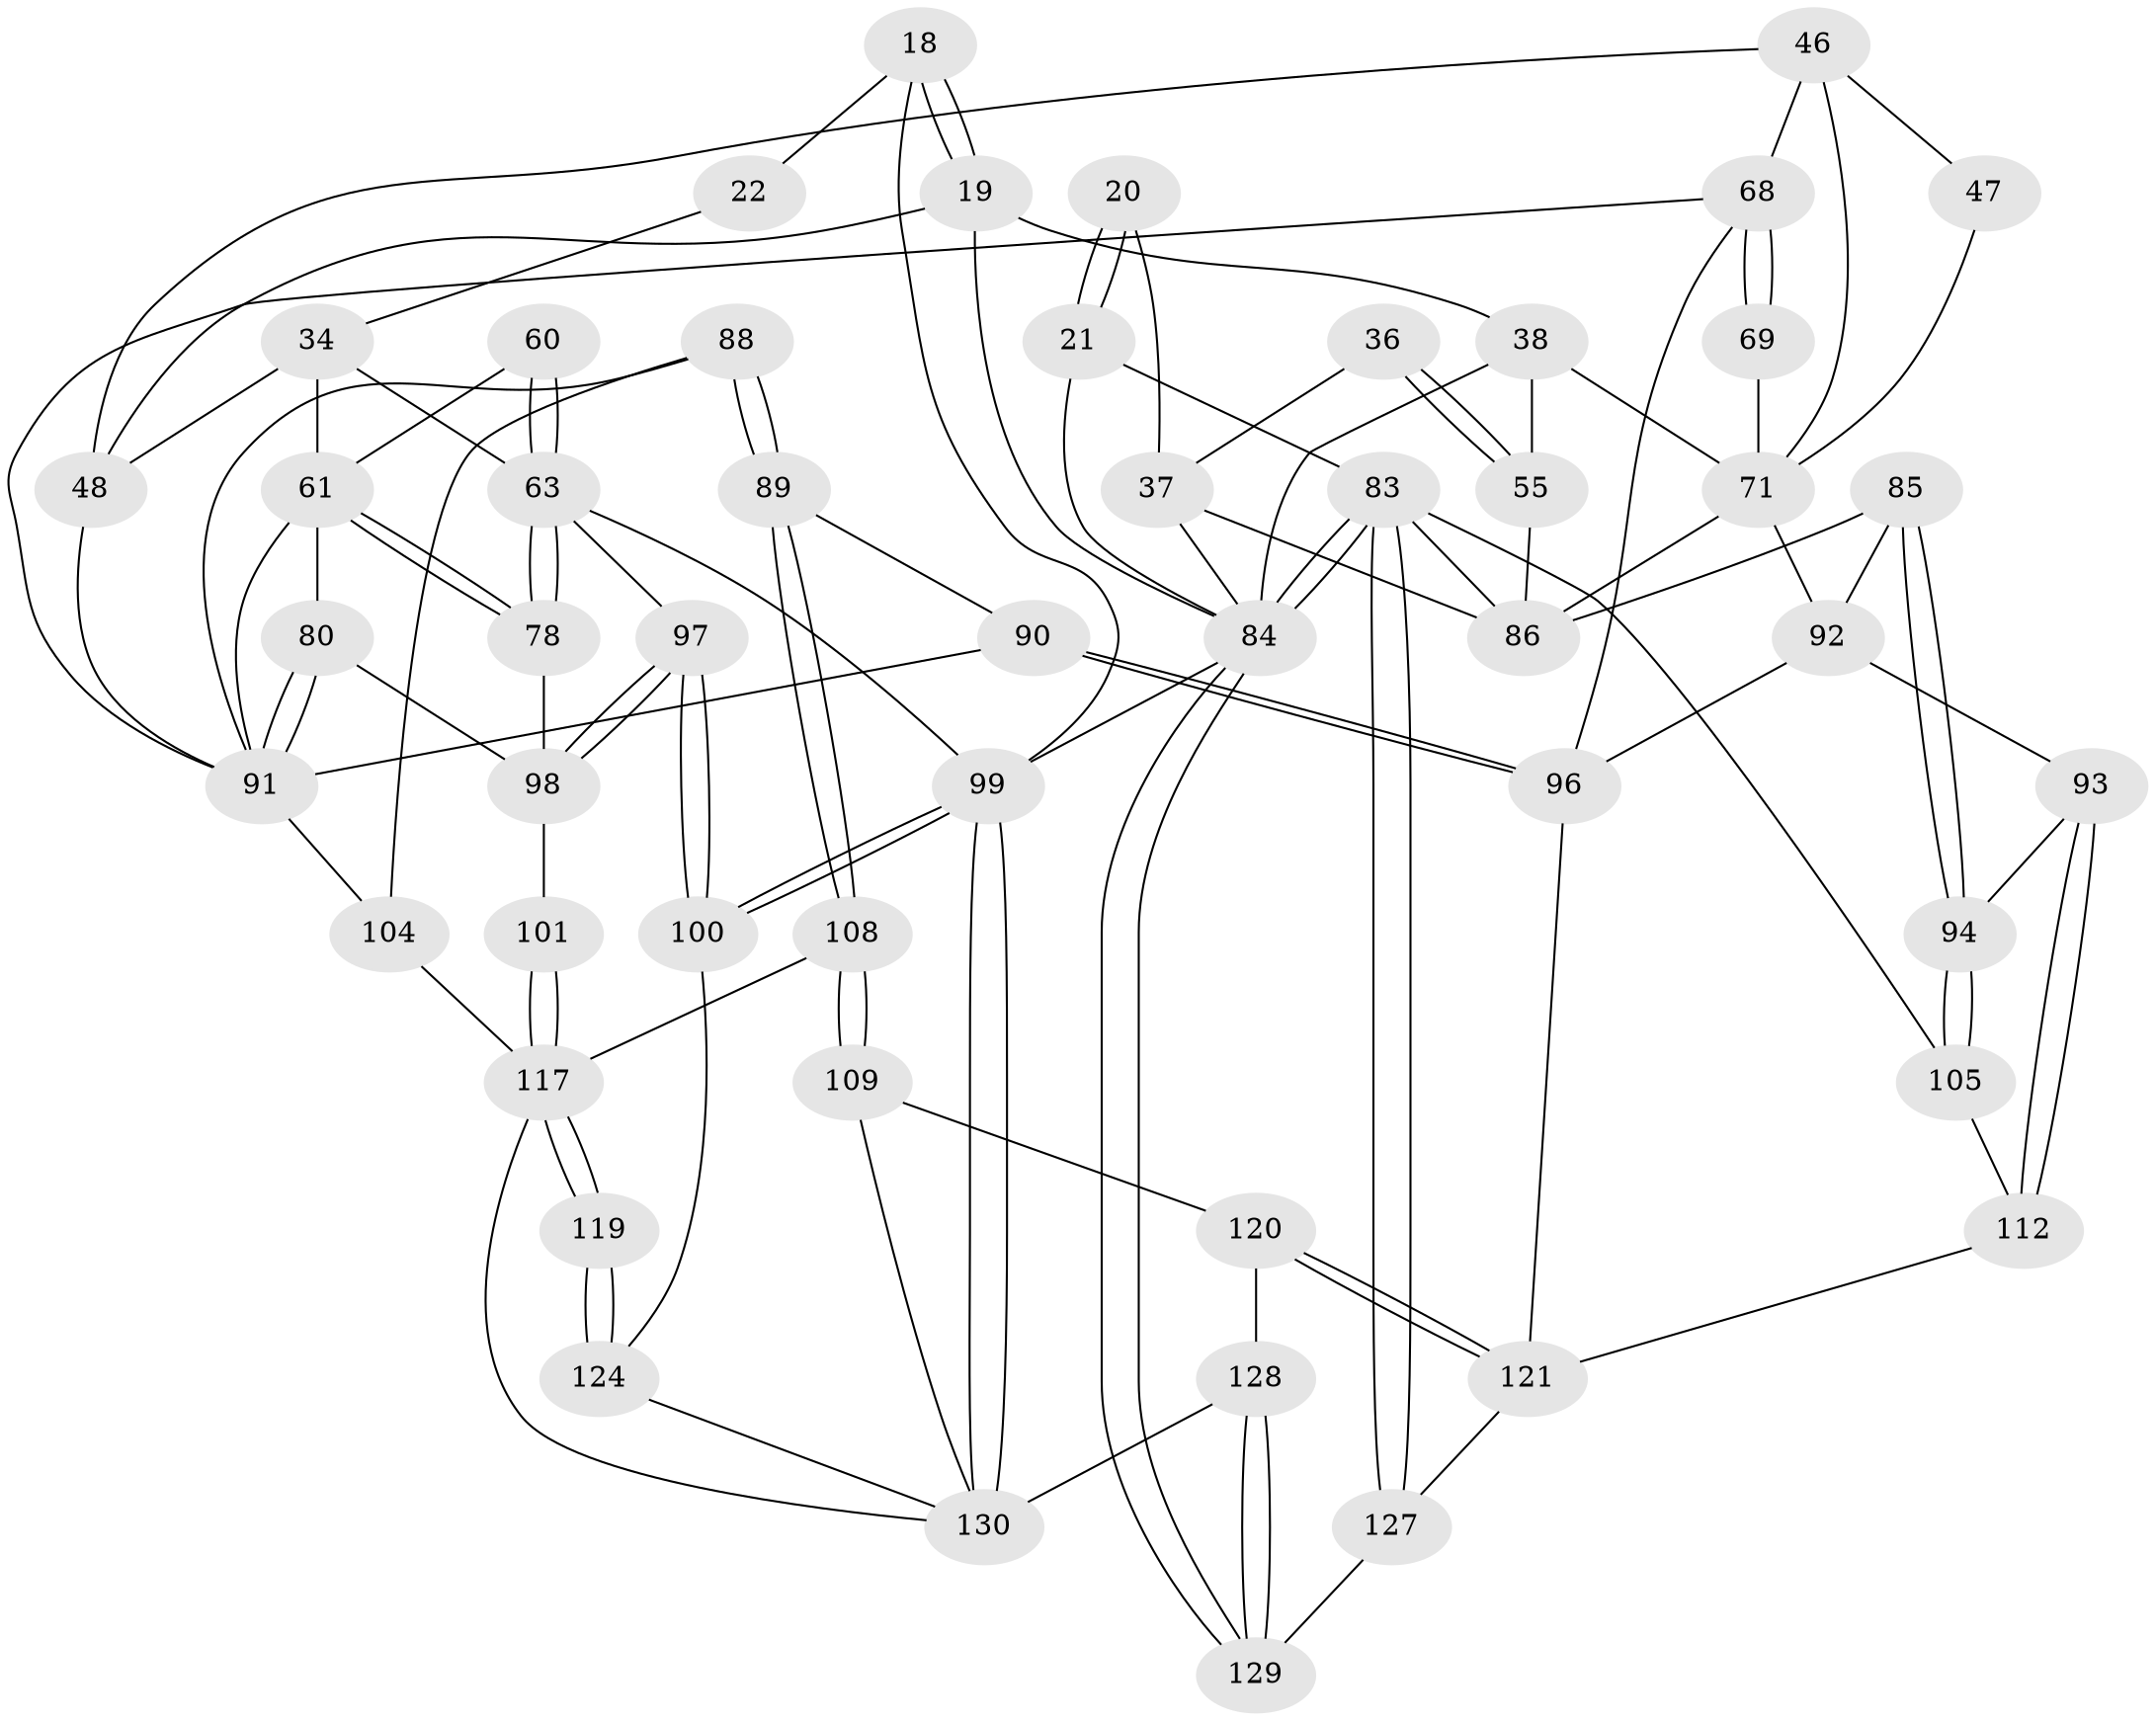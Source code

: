 // original degree distribution, {3: 0.015384615384615385, 4: 0.2230769230769231, 6: 0.2076923076923077, 5: 0.5538461538461539}
// Generated by graph-tools (version 1.1) at 2025/05/03/04/25 22:05:14]
// undirected, 52 vertices, 119 edges
graph export_dot {
graph [start="1"]
  node [color=gray90,style=filled];
  18 [pos="+0.6315049846449684+0.009837825491042744",super="+16"];
  19 [pos="+0.6349191849986395+0.06015755582755225",super="+11"];
  20 [pos="+0.010778551304693112+0.15193442730811768"];
  21 [pos="+0+0.07154166961064545",super="+14+9"];
  22 [pos="+0.8977728693523596+0.08153687885401469"];
  34 [pos="+0.8237459121112409+0.24350950699650362",super="+30"];
  36 [pos="+0.20580269347043761+0.22217391423198274"];
  37 [pos="+0.1365166501208081+0.23564256937263872",super="+24"];
  38 [pos="+0.3912779396229094+0.15554923561523137",super="+12+25"];
  46 [pos="+0.5675395377868925+0.2982074178074613",super="+45+42"];
  47 [pos="+0.5503362685395919+0.3004175187301505"];
  48 [pos="+0.7078406986466065+0.36064135775794803",super="+44"];
  55 [pos="+0.2487276314395418+0.3120241488646049",super="+52+39+35"];
  60 [pos="+0.9502888297144939+0.3456348718630739",super="+54"];
  61 [pos="+0.8545427094899877+0.35065474309917255",super="+57"];
  63 [pos="+1+0.4206535960865138",super="+62+26+27"];
  68 [pos="+0.546740698983695+0.4196351585805523",super="+67"];
  69 [pos="+0.5037231400906675+0.3261497794096266"];
  71 [pos="+0.44714638970839643+0.35091393245867875",super="+50+53"];
  78 [pos="+0.9041182971361075+0.456803370378229"];
  80 [pos="+0.8339495556900318+0.5017650119797022"];
  83 [pos="+0+1",super="+82+65"];
  84 [pos="+0+1",super="+4+5+23"];
  85 [pos="+0.2357074647474996+0.49936540639026655",super="+75"];
  86 [pos="+0.1645509117838694+0.44309245411485615",super="+77+66+76"];
  88 [pos="+0.7009765716816666+0.565307136598487"];
  89 [pos="+0.6547657968377325+0.5702006703890817"];
  90 [pos="+0.6334870585276374+0.5634829893448938"];
  91 [pos="+0.8254274842128596+0.5155544733230247",super="+87"];
  92 [pos="+0.41401961549521477+0.5792920790685836",super="+74"];
  93 [pos="+0.341567843015776+0.5736330991366398"];
  94 [pos="+0.24661587077635921+0.5172655403156566"];
  96 [pos="+0.46947212817892736+0.6453414009488002",super="+95+72"];
  97 [pos="+1+0.638873457722487"];
  98 [pos="+1+0.6538926773600185",super="+79"];
  99 [pos="+1+1",super="+17"];
  100 [pos="+1+0.9235219779448228"];
  101 [pos="+0.9110876530271655+0.6847404953324574"];
  104 [pos="+0.7649513142115034+0.6116352661200648",super="+103"];
  105 [pos="+0.076667996301302+0.7153653153715013"];
  108 [pos="+0.7005098662647717+0.7051081203823732"];
  109 [pos="+0.5721380527067458+0.7326583373669218"];
  112 [pos="+0.14213386219990906+0.7402524958563205"];
  117 [pos="+0.8550383718896991+0.7959208889775877",super="+114+102"];
  119 [pos="+0.8626680234467912+0.8193329863535452"];
  120 [pos="+0.40817846017635223+1",super="+110"];
  121 [pos="+0.2311854739066383+0.8516665918154892",super="+113+111"];
  124 [pos="+0.8345169324304802+1",super="+118"];
  127 [pos="+0.1433529731973132+0.9238709053417323"];
  128 [pos="+0.43366723223455195+1",super="+123+122"];
  129 [pos="+0.20698023485859401+1"];
  130 [pos="+0.7787948536982898+1",super="+125+126+116"];
  18 -- 19 [weight=2];
  18 -- 19;
  18 -- 22 [weight=2];
  18 -- 99;
  19 -- 84;
  19 -- 38;
  19 -- 48;
  20 -- 21 [weight=2];
  20 -- 21;
  20 -- 37;
  21 -- 84 [weight=3];
  21 -- 83;
  22 -- 34;
  34 -- 61 [weight=2];
  34 -- 63;
  34 -- 48 [weight=2];
  36 -- 37;
  36 -- 55 [weight=2];
  36 -- 55;
  37 -- 86;
  37 -- 84;
  38 -- 55 [weight=2];
  38 -- 84 [weight=2];
  38 -- 71;
  46 -- 47 [weight=2];
  46 -- 48 [weight=2];
  46 -- 68;
  46 -- 71;
  47 -- 71;
  48 -- 91;
  55 -- 86 [weight=2];
  60 -- 61 [weight=2];
  60 -- 63 [weight=2];
  60 -- 63;
  61 -- 78;
  61 -- 78;
  61 -- 80;
  61 -- 91;
  63 -- 78;
  63 -- 78;
  63 -- 97;
  63 -- 99;
  68 -- 69;
  68 -- 69;
  68 -- 96;
  68 -- 91;
  69 -- 71 [weight=2];
  71 -- 86;
  71 -- 92;
  78 -- 98;
  80 -- 91;
  80 -- 91;
  80 -- 98;
  83 -- 84;
  83 -- 84;
  83 -- 127;
  83 -- 127;
  83 -- 105;
  83 -- 86 [weight=2];
  84 -- 99 [weight=2];
  84 -- 129;
  84 -- 129;
  85 -- 86 [weight=2];
  85 -- 94;
  85 -- 94;
  85 -- 92;
  88 -- 89;
  88 -- 89;
  88 -- 104;
  88 -- 91;
  89 -- 90;
  89 -- 108;
  89 -- 108;
  90 -- 96;
  90 -- 96;
  90 -- 91;
  91 -- 104;
  92 -- 93;
  92 -- 96 [weight=2];
  93 -- 94;
  93 -- 112;
  93 -- 112;
  94 -- 105;
  94 -- 105;
  96 -- 121;
  97 -- 98;
  97 -- 98;
  97 -- 100;
  97 -- 100;
  98 -- 101;
  99 -- 100;
  99 -- 100;
  99 -- 130;
  99 -- 130;
  100 -- 124;
  101 -- 117 [weight=2];
  101 -- 117;
  104 -- 117 [weight=2];
  105 -- 112;
  108 -- 109;
  108 -- 109;
  108 -- 117;
  109 -- 120;
  109 -- 130;
  112 -- 121;
  117 -- 119;
  117 -- 119;
  117 -- 130;
  119 -- 124 [weight=2];
  119 -- 124;
  120 -- 121 [weight=2];
  120 -- 121;
  120 -- 128;
  121 -- 127;
  124 -- 130;
  127 -- 129;
  128 -- 129;
  128 -- 129;
  128 -- 130 [weight=3];
}
